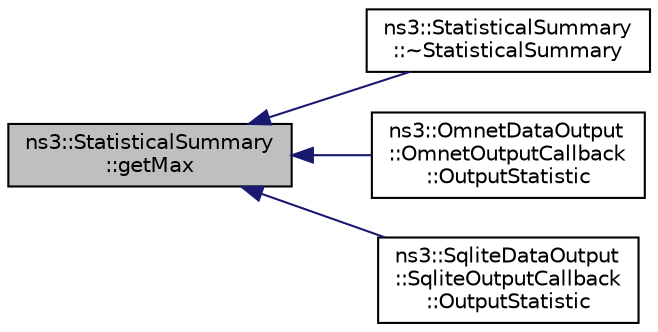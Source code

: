 digraph "ns3::StatisticalSummary::getMax"
{
  edge [fontname="Helvetica",fontsize="10",labelfontname="Helvetica",labelfontsize="10"];
  node [fontname="Helvetica",fontsize="10",shape=record];
  rankdir="LR";
  Node1 [label="ns3::StatisticalSummary\l::getMax",height=0.2,width=0.4,color="black", fillcolor="grey75", style="filled", fontcolor="black"];
  Node1 -> Node2 [dir="back",color="midnightblue",fontsize="10",style="solid"];
  Node2 [label="ns3::StatisticalSummary\l::~StatisticalSummary",height=0.2,width=0.4,color="black", fillcolor="white", style="filled",URL="$d8/d78/classns3_1_1StatisticalSummary.html#a63fcdbb4ea573f10a151ae102ec958c4"];
  Node1 -> Node3 [dir="back",color="midnightblue",fontsize="10",style="solid"];
  Node3 [label="ns3::OmnetDataOutput\l::OmnetOutputCallback\l::OutputStatistic",height=0.2,width=0.4,color="black", fillcolor="white", style="filled",URL="$d7/d78/classns3_1_1OmnetDataOutput_1_1OmnetOutputCallback.html#acbf4fdc31e86c842597b1379358f675c",tooltip="Generates data statistics. "];
  Node1 -> Node4 [dir="back",color="midnightblue",fontsize="10",style="solid"];
  Node4 [label="ns3::SqliteDataOutput\l::SqliteOutputCallback\l::OutputStatistic",height=0.2,width=0.4,color="black", fillcolor="white", style="filled",URL="$d6/d31/classns3_1_1SqliteDataOutput_1_1SqliteOutputCallback.html#a0eb873c0f4d8c544979e4d51929143b2",tooltip="Generates data statistics. "];
}
